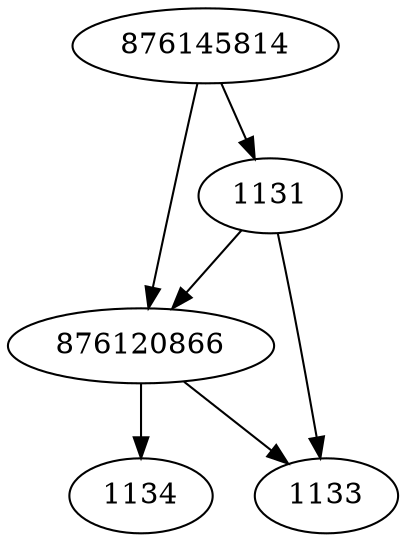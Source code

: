 strict digraph  {
876120866;
1131;
1133;
1134;
876145814;
876120866 -> 1133;
876120866 -> 1134;
1131 -> 876120866;
1131 -> 1133;
876145814 -> 1131;
876145814 -> 876120866;
}
